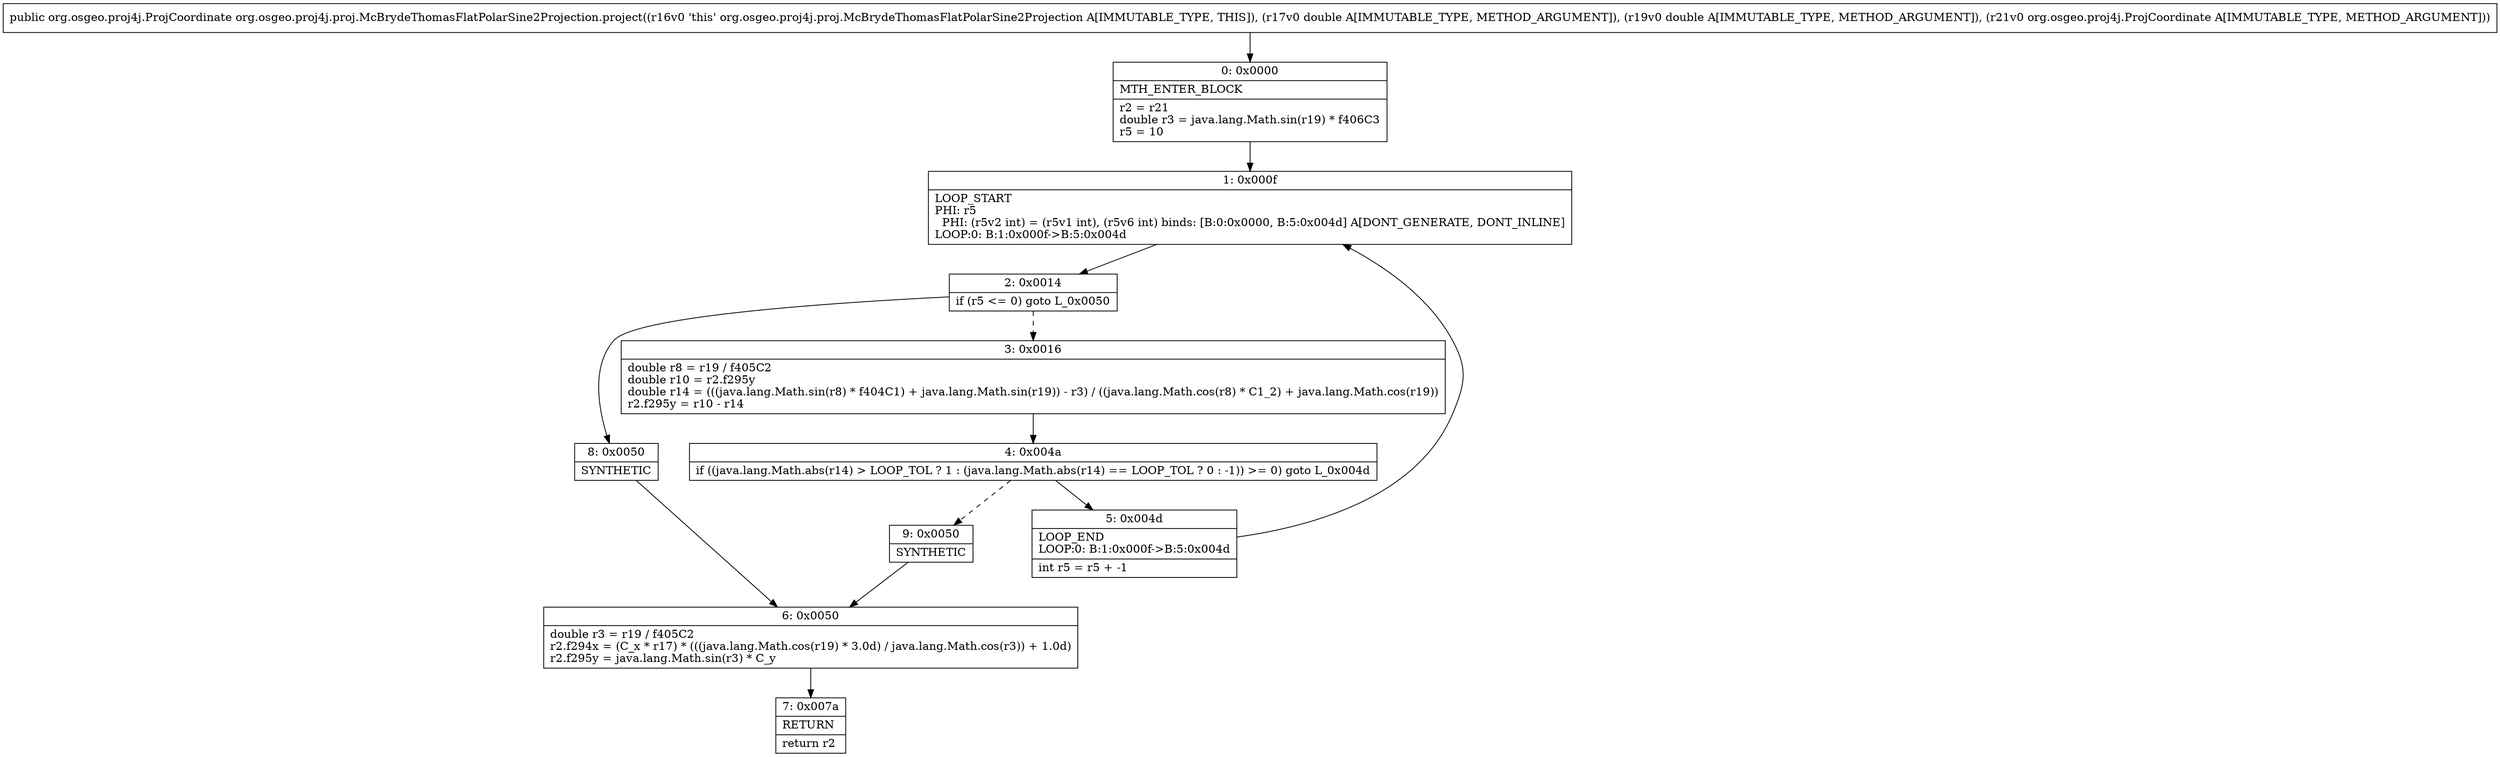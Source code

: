 digraph "CFG fororg.osgeo.proj4j.proj.McBrydeThomasFlatPolarSine2Projection.project(DDLorg\/osgeo\/proj4j\/ProjCoordinate;)Lorg\/osgeo\/proj4j\/ProjCoordinate;" {
Node_0 [shape=record,label="{0\:\ 0x0000|MTH_ENTER_BLOCK\l|r2 = r21\ldouble r3 = java.lang.Math.sin(r19) * f406C3\lr5 = 10\l}"];
Node_1 [shape=record,label="{1\:\ 0x000f|LOOP_START\lPHI: r5 \l  PHI: (r5v2 int) = (r5v1 int), (r5v6 int) binds: [B:0:0x0000, B:5:0x004d] A[DONT_GENERATE, DONT_INLINE]\lLOOP:0: B:1:0x000f\-\>B:5:0x004d\l}"];
Node_2 [shape=record,label="{2\:\ 0x0014|if (r5 \<= 0) goto L_0x0050\l}"];
Node_3 [shape=record,label="{3\:\ 0x0016|double r8 = r19 \/ f405C2\ldouble r10 = r2.f295y\ldouble r14 = (((java.lang.Math.sin(r8) * f404C1) + java.lang.Math.sin(r19)) \- r3) \/ ((java.lang.Math.cos(r8) * C1_2) + java.lang.Math.cos(r19))\lr2.f295y = r10 \- r14\l}"];
Node_4 [shape=record,label="{4\:\ 0x004a|if ((java.lang.Math.abs(r14) \> LOOP_TOL ? 1 : (java.lang.Math.abs(r14) == LOOP_TOL ? 0 : \-1)) \>= 0) goto L_0x004d\l}"];
Node_5 [shape=record,label="{5\:\ 0x004d|LOOP_END\lLOOP:0: B:1:0x000f\-\>B:5:0x004d\l|int r5 = r5 + \-1\l}"];
Node_6 [shape=record,label="{6\:\ 0x0050|double r3 = r19 \/ f405C2\lr2.f294x = (C_x * r17) * (((java.lang.Math.cos(r19) * 3.0d) \/ java.lang.Math.cos(r3)) + 1.0d)\lr2.f295y = java.lang.Math.sin(r3) * C_y\l}"];
Node_7 [shape=record,label="{7\:\ 0x007a|RETURN\l|return r2\l}"];
Node_8 [shape=record,label="{8\:\ 0x0050|SYNTHETIC\l}"];
Node_9 [shape=record,label="{9\:\ 0x0050|SYNTHETIC\l}"];
MethodNode[shape=record,label="{public org.osgeo.proj4j.ProjCoordinate org.osgeo.proj4j.proj.McBrydeThomasFlatPolarSine2Projection.project((r16v0 'this' org.osgeo.proj4j.proj.McBrydeThomasFlatPolarSine2Projection A[IMMUTABLE_TYPE, THIS]), (r17v0 double A[IMMUTABLE_TYPE, METHOD_ARGUMENT]), (r19v0 double A[IMMUTABLE_TYPE, METHOD_ARGUMENT]), (r21v0 org.osgeo.proj4j.ProjCoordinate A[IMMUTABLE_TYPE, METHOD_ARGUMENT])) }"];
MethodNode -> Node_0;
Node_0 -> Node_1;
Node_1 -> Node_2;
Node_2 -> Node_3[style=dashed];
Node_2 -> Node_8;
Node_3 -> Node_4;
Node_4 -> Node_5;
Node_4 -> Node_9[style=dashed];
Node_5 -> Node_1;
Node_6 -> Node_7;
Node_8 -> Node_6;
Node_9 -> Node_6;
}

